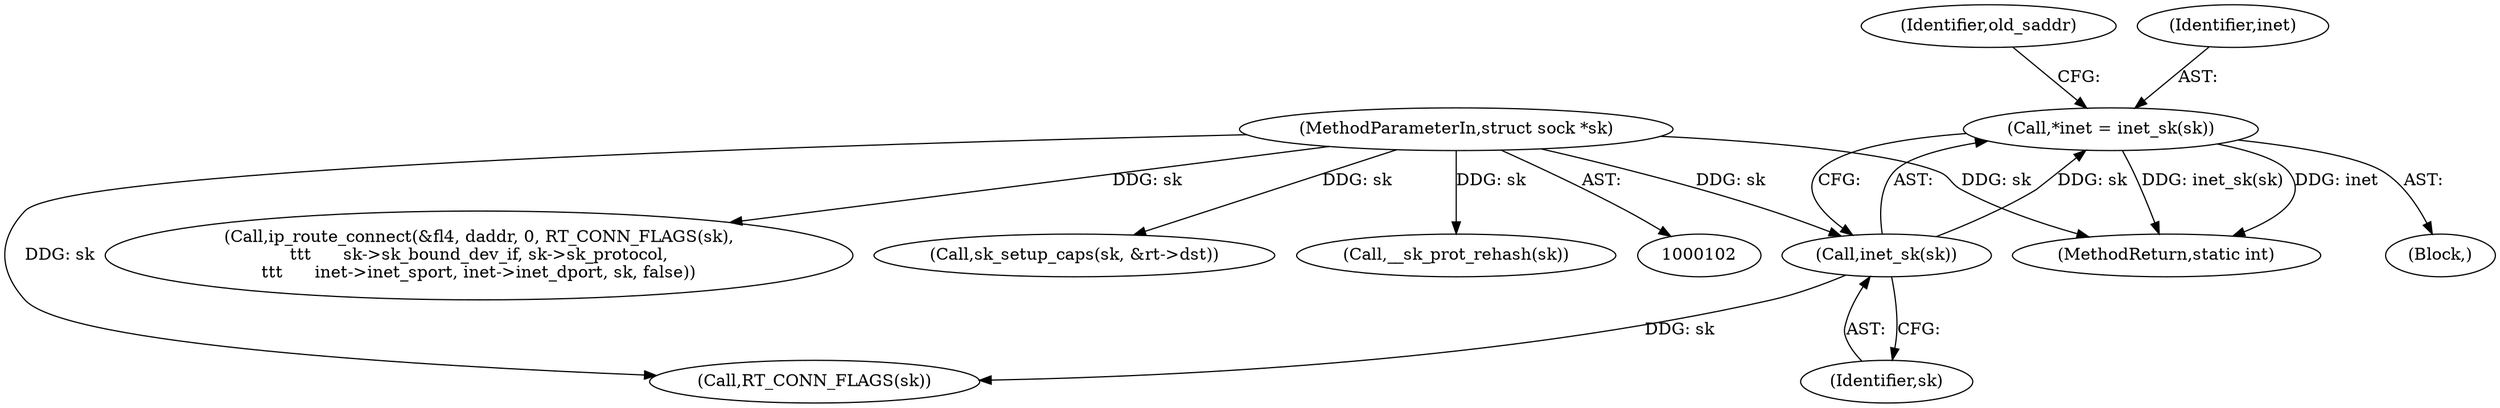 digraph "0_linux_f6d8bd051c391c1c0458a30b2a7abcd939329259_3@pointer" {
"1000106" [label="(Call,*inet = inet_sk(sk))"];
"1000108" [label="(Call,inet_sk(sk))"];
"1000103" [label="(MethodParameterIn,struct sock *sk)"];
"1000109" [label="(Identifier,sk)"];
"1000108" [label="(Call,inet_sk(sk))"];
"1000149" [label="(Call,RT_CONN_FLAGS(sk))"];
"1000144" [label="(Call,ip_route_connect(&fl4, daddr, 0, RT_CONN_FLAGS(sk),\n\t\t\t      sk->sk_bound_dev_if, sk->sk_protocol,\n\t\t\t      inet->inet_sport, inet->inet_dport, sk, false))"];
"1000106" [label="(Call,*inet = inet_sk(sk))"];
"1000171" [label="(Call,sk_setup_caps(sk, &rt->dst))"];
"1000103" [label="(MethodParameterIn,struct sock *sk)"];
"1000202" [label="(Call,__sk_prot_rehash(sk))"];
"1000104" [label="(Block,)"];
"1000206" [label="(MethodReturn,static int)"];
"1000112" [label="(Identifier,old_saddr)"];
"1000107" [label="(Identifier,inet)"];
"1000106" -> "1000104"  [label="AST: "];
"1000106" -> "1000108"  [label="CFG: "];
"1000107" -> "1000106"  [label="AST: "];
"1000108" -> "1000106"  [label="AST: "];
"1000112" -> "1000106"  [label="CFG: "];
"1000106" -> "1000206"  [label="DDG: inet_sk(sk)"];
"1000106" -> "1000206"  [label="DDG: inet"];
"1000108" -> "1000106"  [label="DDG: sk"];
"1000108" -> "1000109"  [label="CFG: "];
"1000109" -> "1000108"  [label="AST: "];
"1000103" -> "1000108"  [label="DDG: sk"];
"1000108" -> "1000149"  [label="DDG: sk"];
"1000103" -> "1000102"  [label="AST: "];
"1000103" -> "1000206"  [label="DDG: sk"];
"1000103" -> "1000149"  [label="DDG: sk"];
"1000103" -> "1000144"  [label="DDG: sk"];
"1000103" -> "1000171"  [label="DDG: sk"];
"1000103" -> "1000202"  [label="DDG: sk"];
}
